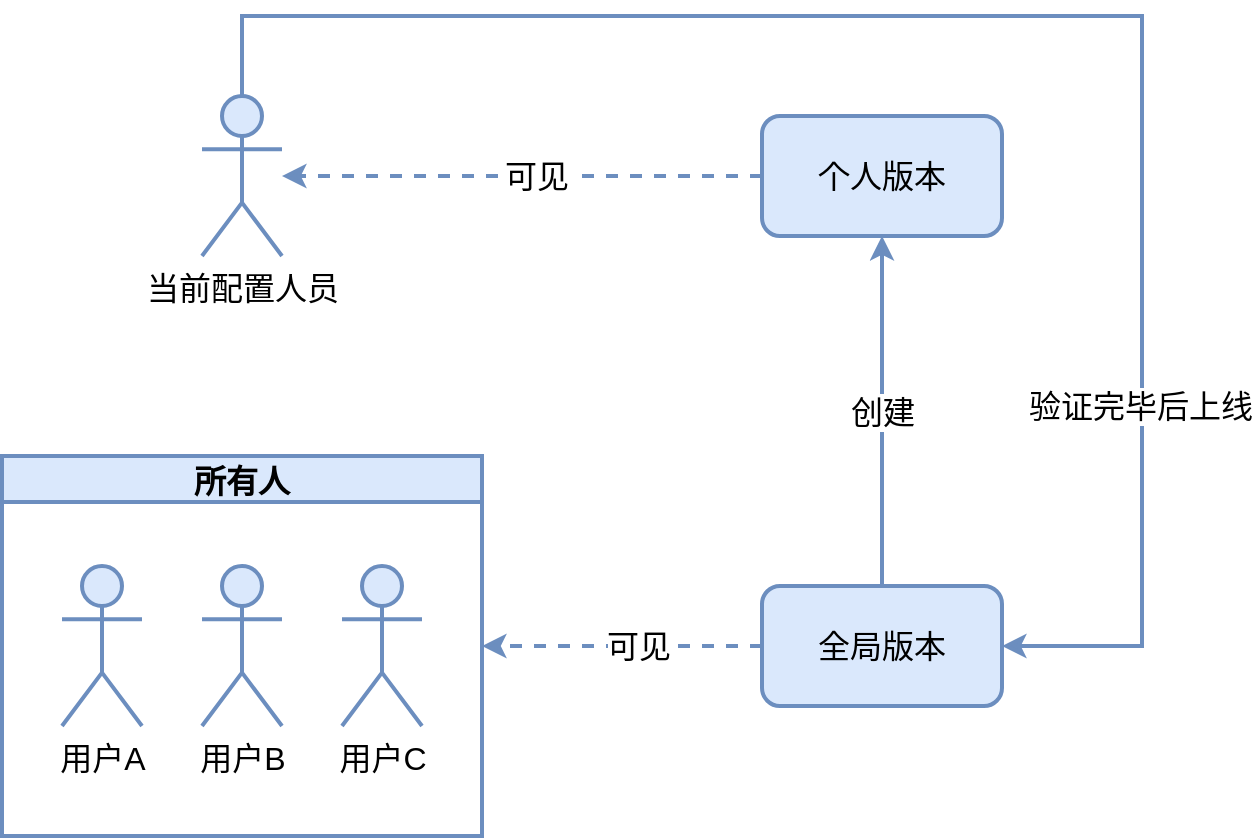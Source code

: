 <mxfile version="13.3.9" type="device"><diagram id="WaJo72lRMxd9MmvcHUW1" name="Page-1"><mxGraphModel dx="1106" dy="830" grid="1" gridSize="10" guides="1" tooltips="1" connect="1" arrows="1" fold="1" page="1" pageScale="1" pageWidth="850" pageHeight="1100" math="0" shadow="0"><root><mxCell id="0"/><mxCell id="1" parent="0"/><mxCell id="AG2431alnRC2B-d9naEF-24" style="edgeStyle=orthogonalEdgeStyle;rounded=0;orthogonalLoop=1;jettySize=auto;html=1;exitX=0;exitY=0.5;exitDx=0;exitDy=0;entryX=1;entryY=0.5;entryDx=0;entryDy=0;endArrow=classic;endFill=1;strokeWidth=2;fontSize=16;fontColor=#000000;fillColor=#dae8fc;strokeColor=#6c8ebf;dashed=1;" edge="1" parent="1" source="AG2431alnRC2B-d9naEF-1" target="AG2431alnRC2B-d9naEF-23"><mxGeometry relative="1" as="geometry"/></mxCell><mxCell id="AG2431alnRC2B-d9naEF-26" value="可见" style="edgeLabel;html=1;align=center;verticalAlign=middle;resizable=0;points=[];fontSize=16;fontColor=#000000;" vertex="1" connectable="0" parent="AG2431alnRC2B-d9naEF-24"><mxGeometry x="-0.114" relative="1" as="geometry"><mxPoint as="offset"/></mxGeometry></mxCell><mxCell id="AG2431alnRC2B-d9naEF-27" value="创建" style="edgeStyle=orthogonalEdgeStyle;rounded=0;orthogonalLoop=1;jettySize=auto;html=1;exitX=0.5;exitY=0;exitDx=0;exitDy=0;startArrow=none;startFill=0;endArrow=classic;endFill=1;strokeWidth=2;fontSize=16;fontColor=#000000;fillColor=#dae8fc;strokeColor=#6c8ebf;entryX=0.5;entryY=1;entryDx=0;entryDy=0;" edge="1" parent="1" source="AG2431alnRC2B-d9naEF-1" target="AG2431alnRC2B-d9naEF-28"><mxGeometry relative="1" as="geometry"><mxPoint x="500" y="440" as="targetPoint"/></mxGeometry></mxCell><mxCell id="AG2431alnRC2B-d9naEF-1" value="全局版本" style="rounded=1;whiteSpace=wrap;html=1;fillColor=#dae8fc;strokeColor=#6c8ebf;strokeWidth=2;fontSize=16;" vertex="1" parent="1"><mxGeometry x="440" y="525" width="120" height="60" as="geometry"/></mxCell><mxCell id="AG2431alnRC2B-d9naEF-37" style="edgeStyle=orthogonalEdgeStyle;rounded=0;orthogonalLoop=1;jettySize=auto;html=1;exitX=0.5;exitY=0;exitDx=0;exitDy=0;exitPerimeter=0;entryX=1;entryY=0.5;entryDx=0;entryDy=0;startArrow=none;startFill=0;endArrow=classic;endFill=1;strokeWidth=2;fontSize=16;fontColor=#000000;fillColor=#dae8fc;strokeColor=#6c8ebf;" edge="1" parent="1" source="AG2431alnRC2B-d9naEF-3" target="AG2431alnRC2B-d9naEF-1"><mxGeometry relative="1" as="geometry"><Array as="points"><mxPoint x="180" y="240"/><mxPoint x="630" y="240"/><mxPoint x="630" y="555"/></Array></mxGeometry></mxCell><mxCell id="AG2431alnRC2B-d9naEF-40" value="验证完毕后上线" style="edgeLabel;html=1;align=center;verticalAlign=middle;resizable=0;points=[];fontSize=16;fontColor=#000000;" vertex="1" connectable="0" parent="AG2431alnRC2B-d9naEF-37"><mxGeometry x="0.566" y="-1" relative="1" as="geometry"><mxPoint as="offset"/></mxGeometry></mxCell><mxCell id="AG2431alnRC2B-d9naEF-3" value="当前配置人员" style="shape=umlActor;verticalLabelPosition=bottom;verticalAlign=top;html=1;outlineConnect=0;strokeWidth=2;fontSize=16;fillColor=#dae8fc;strokeColor=#6c8ebf;" vertex="1" parent="1"><mxGeometry x="160" y="280" width="40" height="80" as="geometry"/></mxCell><mxCell id="AG2431alnRC2B-d9naEF-23" value="所有人" style="swimlane;strokeWidth=2;fontSize=16;fillColor=#dae8fc;strokeColor=#6c8ebf;" vertex="1" parent="1"><mxGeometry x="60" y="460" width="240" height="190" as="geometry"/></mxCell><mxCell id="AG2431alnRC2B-d9naEF-9" value="用户C" style="shape=umlActor;verticalLabelPosition=bottom;verticalAlign=top;html=1;outlineConnect=0;strokeWidth=2;fontSize=16;fillColor=#dae8fc;strokeColor=#6c8ebf;" vertex="1" parent="AG2431alnRC2B-d9naEF-23"><mxGeometry x="170" y="55" width="40" height="80" as="geometry"/></mxCell><mxCell id="AG2431alnRC2B-d9naEF-10" value="用户B" style="shape=umlActor;verticalLabelPosition=bottom;verticalAlign=top;html=1;outlineConnect=0;strokeWidth=2;fontSize=16;fillColor=#dae8fc;strokeColor=#6c8ebf;" vertex="1" parent="AG2431alnRC2B-d9naEF-23"><mxGeometry x="100" y="55" width="40" height="80" as="geometry"/></mxCell><mxCell id="AG2431alnRC2B-d9naEF-11" value="用户A" style="shape=umlActor;verticalLabelPosition=bottom;verticalAlign=top;html=1;outlineConnect=0;strokeWidth=2;fontSize=16;fillColor=#dae8fc;strokeColor=#6c8ebf;" vertex="1" parent="AG2431alnRC2B-d9naEF-23"><mxGeometry x="30" y="55" width="40" height="80" as="geometry"/></mxCell><mxCell id="AG2431alnRC2B-d9naEF-29" style="edgeStyle=orthogonalEdgeStyle;rounded=0;orthogonalLoop=1;jettySize=auto;html=1;exitX=0;exitY=0.5;exitDx=0;exitDy=0;startArrow=none;startFill=0;endArrow=classic;endFill=1;strokeWidth=2;fontSize=16;fontColor=#000000;fillColor=#dae8fc;strokeColor=#6c8ebf;dashed=1;" edge="1" parent="1" source="AG2431alnRC2B-d9naEF-28" target="AG2431alnRC2B-d9naEF-3"><mxGeometry relative="1" as="geometry"/></mxCell><mxCell id="AG2431alnRC2B-d9naEF-31" value="可见" style="edgeLabel;html=1;align=center;verticalAlign=middle;resizable=0;points=[];fontSize=16;fontColor=#000000;" vertex="1" connectable="0" parent="AG2431alnRC2B-d9naEF-29"><mxGeometry x="-0.058" relative="1" as="geometry"><mxPoint as="offset"/></mxGeometry></mxCell><mxCell id="AG2431alnRC2B-d9naEF-28" value="个人版本" style="rounded=1;whiteSpace=wrap;html=1;fillColor=#dae8fc;strokeColor=#6c8ebf;strokeWidth=2;fontSize=16;" vertex="1" parent="1"><mxGeometry x="440" y="290" width="120" height="60" as="geometry"/></mxCell></root></mxGraphModel></diagram></mxfile>